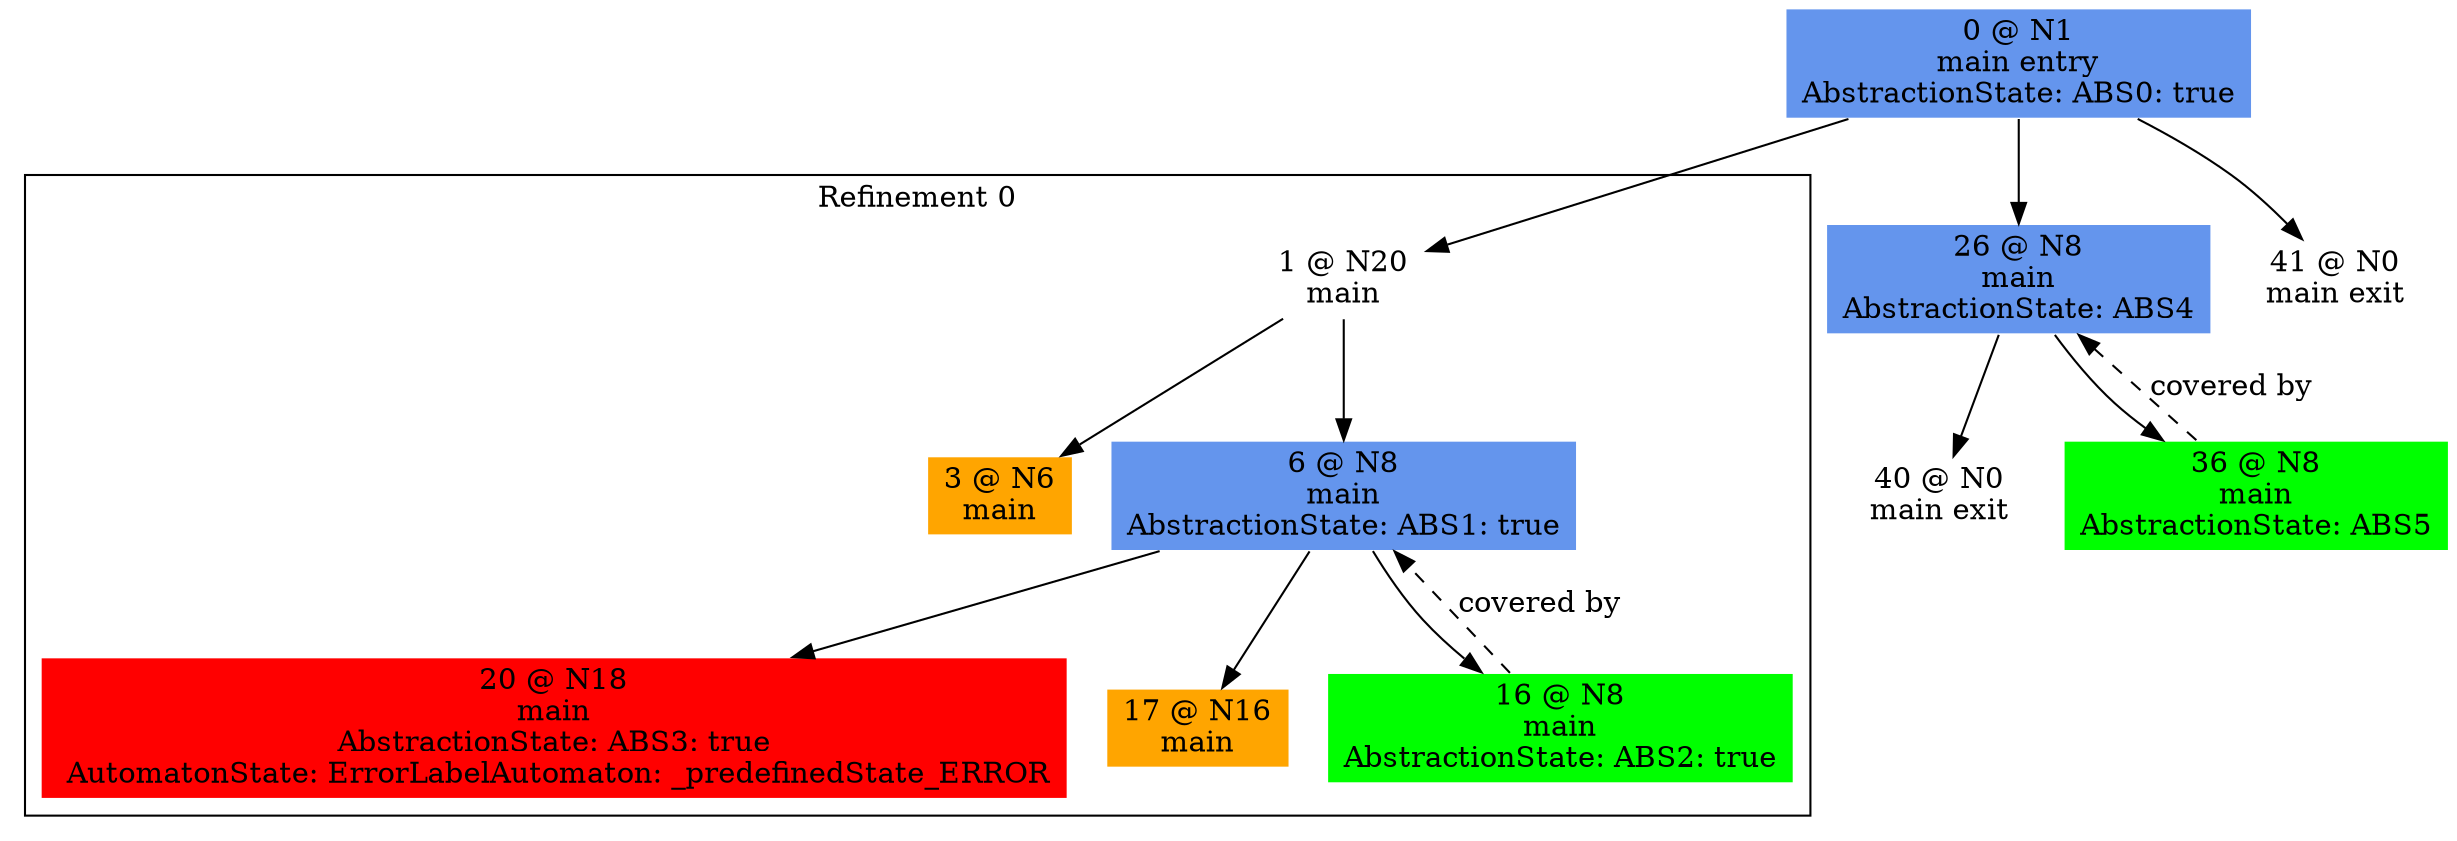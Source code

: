 digraph ARG {
node [style="filled" shape="box" color="white"]
subgraph cluster_0 {
label="Refinement 0"
1 [label="1 @ N20\nmain\n" id="1"]
3 [fillcolor="orange" label="3 @ N6\nmain\n" id="3"]
6 [fillcolor="cornflowerblue" label="6 @ N8\nmain\nAbstractionState: ABS1: true\n" id="6"]
20 [fillcolor="red" label="20 @ N18\nmain\nAbstractionState: ABS3: true\n AutomatonState: ErrorLabelAutomaton: _predefinedState_ERROR\n" id="20"]
17 [fillcolor="orange" label="17 @ N16\nmain\n" id="17"]
16 [fillcolor="green" label="16 @ N8\nmain\nAbstractionState: ABS2: true\n" id="16"]
1 -> 6 []
1 -> 3 []
16 -> 6 [style="dashed" weight="0" label="covered by"]
6 -> 16 []
6 -> 17 []
6 -> 20 []
}
0 -> 1
0 [fillcolor="cornflowerblue" label="0 @ N1\nmain entry\nAbstractionState: ABS0: true\n" id="0"]
26 [fillcolor="cornflowerblue" label="26 @ N8\nmain\nAbstractionState: ABS4\n" id="26"]
40 [label="40 @ N0\nmain exit\n" id="40"]
36 [fillcolor="green" label="36 @ N8\nmain\nAbstractionState: ABS5\n" id="36"]
41 [label="41 @ N0\nmain exit\n" id="41"]
0 -> 41 []
0 -> 26 []
36 -> 26 [style="dashed" weight="0" label="covered by"]
26 -> 36 []
26 -> 40 []
}
